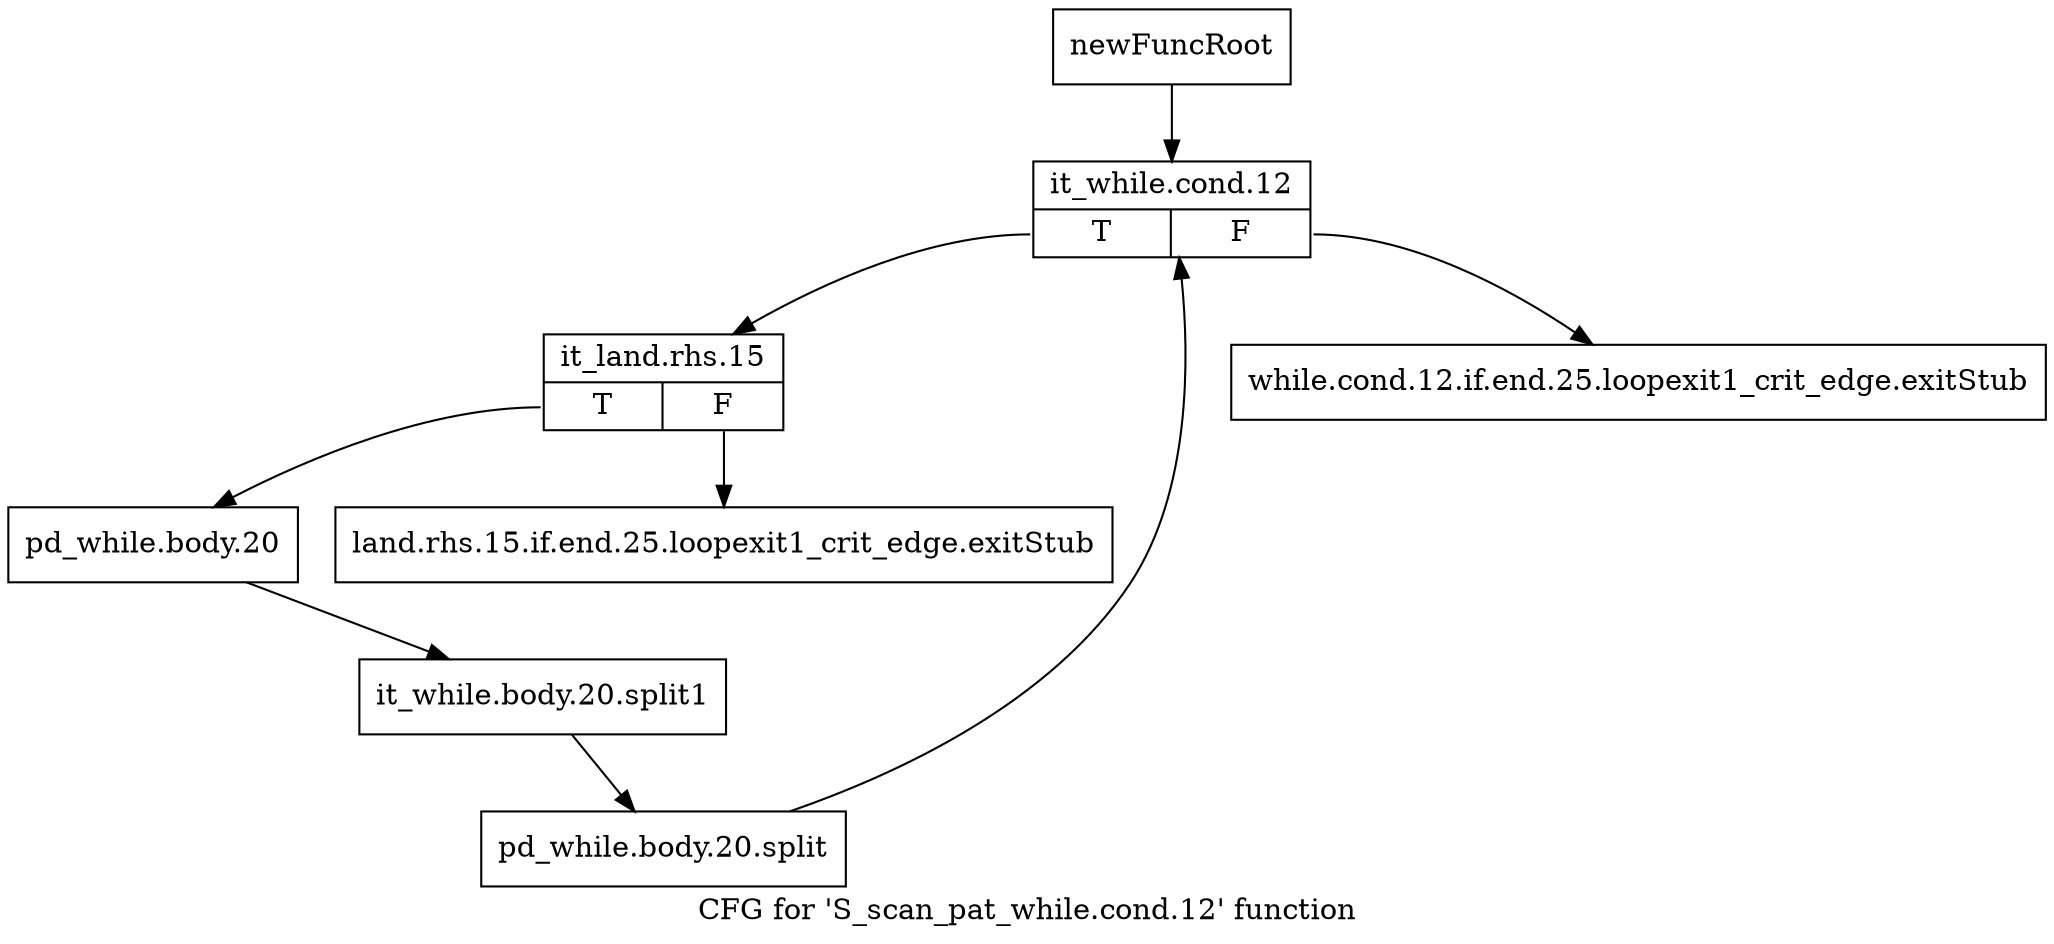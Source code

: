 digraph "CFG for 'S_scan_pat_while.cond.12' function" {
	label="CFG for 'S_scan_pat_while.cond.12' function";

	Node0x579e790 [shape=record,label="{newFuncRoot}"];
	Node0x579e790 -> Node0x579e880;
	Node0x579e7e0 [shape=record,label="{while.cond.12.if.end.25.loopexit1_crit_edge.exitStub}"];
	Node0x579e830 [shape=record,label="{land.rhs.15.if.end.25.loopexit1_crit_edge.exitStub}"];
	Node0x579e880 [shape=record,label="{it_while.cond.12|{<s0>T|<s1>F}}"];
	Node0x579e880:s0 -> Node0x579e8d0;
	Node0x579e880:s1 -> Node0x579e7e0;
	Node0x579e8d0 [shape=record,label="{it_land.rhs.15|{<s0>T|<s1>F}}"];
	Node0x579e8d0:s0 -> Node0x579e920;
	Node0x579e8d0:s1 -> Node0x579e830;
	Node0x579e920 [shape=record,label="{pd_while.body.20}"];
	Node0x579e920 -> Node0x6d2d670;
	Node0x6d2d670 [shape=record,label="{it_while.body.20.split1}"];
	Node0x6d2d670 -> Node0x6dda800;
	Node0x6dda800 [shape=record,label="{pd_while.body.20.split}"];
	Node0x6dda800 -> Node0x579e880;
}
